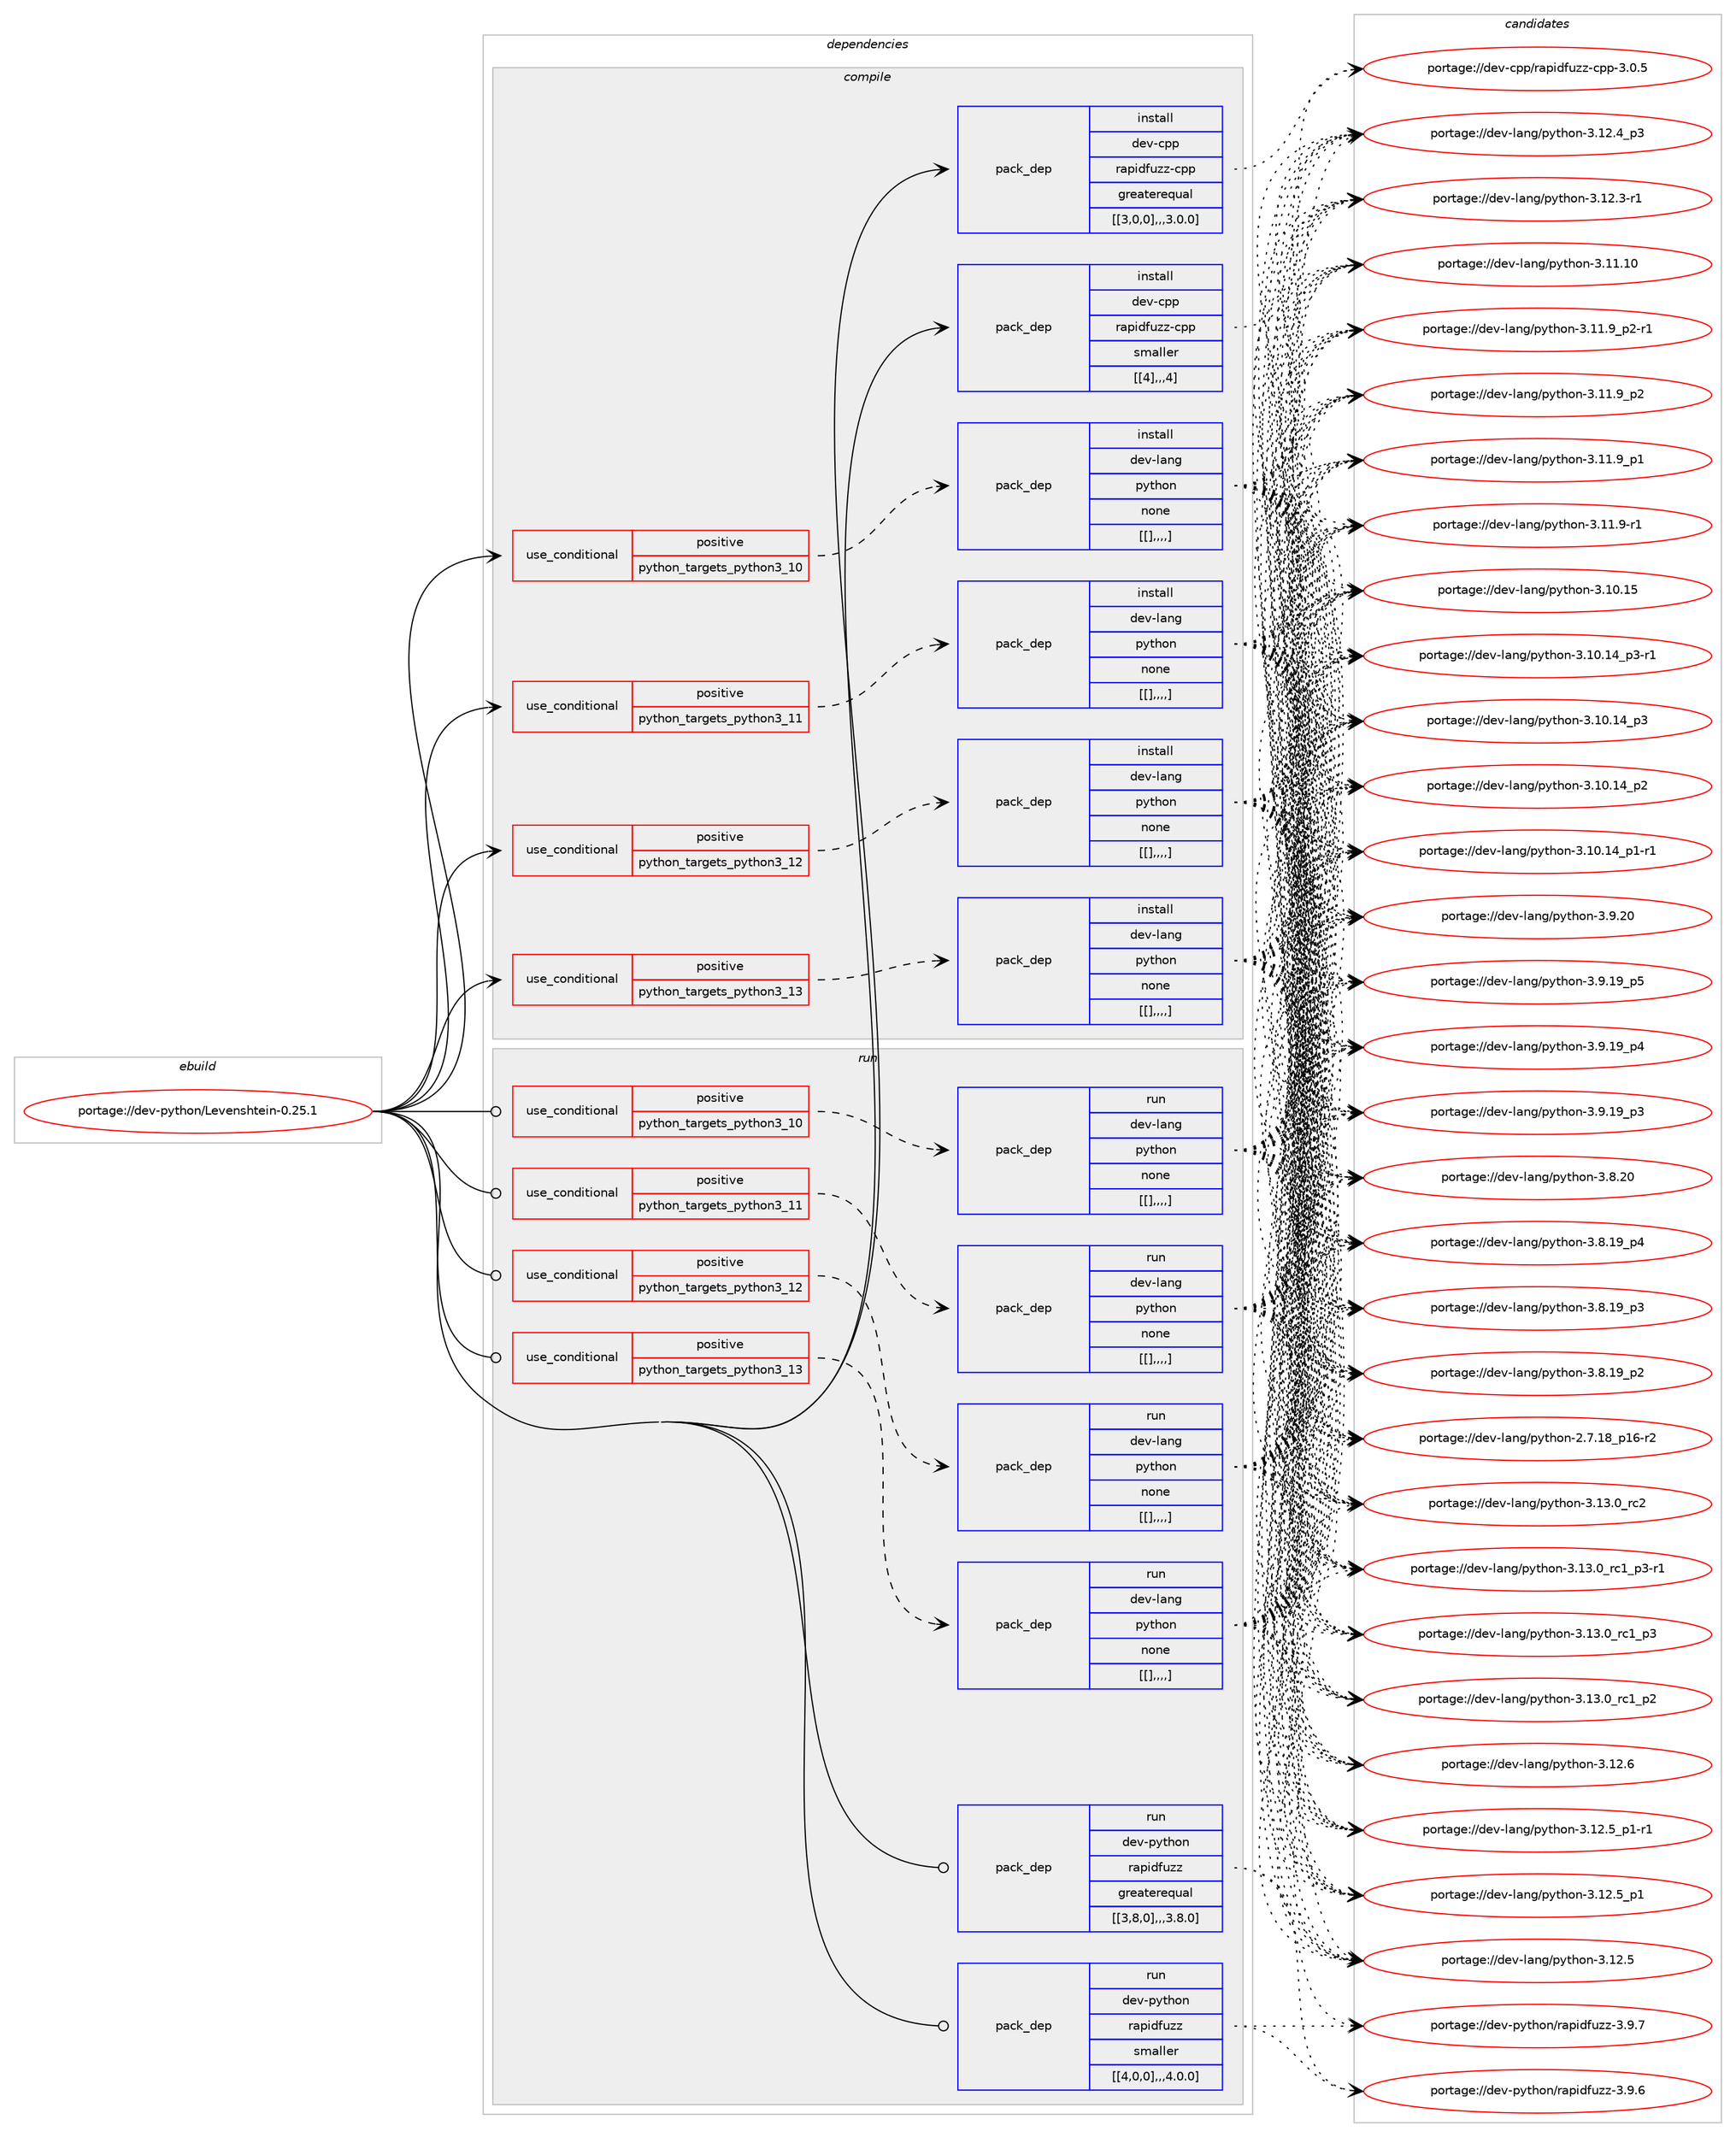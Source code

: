 digraph prolog {

# *************
# Graph options
# *************

newrank=true;
concentrate=true;
compound=true;
graph [rankdir=LR,fontname=Helvetica,fontsize=10,ranksep=1.5];#, ranksep=2.5, nodesep=0.2];
edge  [arrowhead=vee];
node  [fontname=Helvetica,fontsize=10];

# **********
# The ebuild
# **********

subgraph cluster_leftcol {
color=gray;
label=<<i>ebuild</i>>;
id [label="portage://dev-python/Levenshtein-0.25.1", color=red, width=4, href="../dev-python/Levenshtein-0.25.1.svg"];
}

# ****************
# The dependencies
# ****************

subgraph cluster_midcol {
color=gray;
label=<<i>dependencies</i>>;
subgraph cluster_compile {
fillcolor="#eeeeee";
style=filled;
label=<<i>compile</i>>;
subgraph cond30998 {
dependency141662 [label=<<TABLE BORDER="0" CELLBORDER="1" CELLSPACING="0" CELLPADDING="4"><TR><TD ROWSPAN="3" CELLPADDING="10">use_conditional</TD></TR><TR><TD>positive</TD></TR><TR><TD>python_targets_python3_10</TD></TR></TABLE>>, shape=none, color=red];
subgraph pack109452 {
dependency141663 [label=<<TABLE BORDER="0" CELLBORDER="1" CELLSPACING="0" CELLPADDING="4" WIDTH="220"><TR><TD ROWSPAN="6" CELLPADDING="30">pack_dep</TD></TR><TR><TD WIDTH="110">install</TD></TR><TR><TD>dev-lang</TD></TR><TR><TD>python</TD></TR><TR><TD>none</TD></TR><TR><TD>[[],,,,]</TD></TR></TABLE>>, shape=none, color=blue];
}
dependency141662:e -> dependency141663:w [weight=20,style="dashed",arrowhead="vee"];
}
id:e -> dependency141662:w [weight=20,style="solid",arrowhead="vee"];
subgraph cond30999 {
dependency141664 [label=<<TABLE BORDER="0" CELLBORDER="1" CELLSPACING="0" CELLPADDING="4"><TR><TD ROWSPAN="3" CELLPADDING="10">use_conditional</TD></TR><TR><TD>positive</TD></TR><TR><TD>python_targets_python3_11</TD></TR></TABLE>>, shape=none, color=red];
subgraph pack109453 {
dependency141665 [label=<<TABLE BORDER="0" CELLBORDER="1" CELLSPACING="0" CELLPADDING="4" WIDTH="220"><TR><TD ROWSPAN="6" CELLPADDING="30">pack_dep</TD></TR><TR><TD WIDTH="110">install</TD></TR><TR><TD>dev-lang</TD></TR><TR><TD>python</TD></TR><TR><TD>none</TD></TR><TR><TD>[[],,,,]</TD></TR></TABLE>>, shape=none, color=blue];
}
dependency141664:e -> dependency141665:w [weight=20,style="dashed",arrowhead="vee"];
}
id:e -> dependency141664:w [weight=20,style="solid",arrowhead="vee"];
subgraph cond31000 {
dependency141666 [label=<<TABLE BORDER="0" CELLBORDER="1" CELLSPACING="0" CELLPADDING="4"><TR><TD ROWSPAN="3" CELLPADDING="10">use_conditional</TD></TR><TR><TD>positive</TD></TR><TR><TD>python_targets_python3_12</TD></TR></TABLE>>, shape=none, color=red];
subgraph pack109454 {
dependency141667 [label=<<TABLE BORDER="0" CELLBORDER="1" CELLSPACING="0" CELLPADDING="4" WIDTH="220"><TR><TD ROWSPAN="6" CELLPADDING="30">pack_dep</TD></TR><TR><TD WIDTH="110">install</TD></TR><TR><TD>dev-lang</TD></TR><TR><TD>python</TD></TR><TR><TD>none</TD></TR><TR><TD>[[],,,,]</TD></TR></TABLE>>, shape=none, color=blue];
}
dependency141666:e -> dependency141667:w [weight=20,style="dashed",arrowhead="vee"];
}
id:e -> dependency141666:w [weight=20,style="solid",arrowhead="vee"];
subgraph cond31001 {
dependency141668 [label=<<TABLE BORDER="0" CELLBORDER="1" CELLSPACING="0" CELLPADDING="4"><TR><TD ROWSPAN="3" CELLPADDING="10">use_conditional</TD></TR><TR><TD>positive</TD></TR><TR><TD>python_targets_python3_13</TD></TR></TABLE>>, shape=none, color=red];
subgraph pack109455 {
dependency141669 [label=<<TABLE BORDER="0" CELLBORDER="1" CELLSPACING="0" CELLPADDING="4" WIDTH="220"><TR><TD ROWSPAN="6" CELLPADDING="30">pack_dep</TD></TR><TR><TD WIDTH="110">install</TD></TR><TR><TD>dev-lang</TD></TR><TR><TD>python</TD></TR><TR><TD>none</TD></TR><TR><TD>[[],,,,]</TD></TR></TABLE>>, shape=none, color=blue];
}
dependency141668:e -> dependency141669:w [weight=20,style="dashed",arrowhead="vee"];
}
id:e -> dependency141668:w [weight=20,style="solid",arrowhead="vee"];
subgraph pack109456 {
dependency141670 [label=<<TABLE BORDER="0" CELLBORDER="1" CELLSPACING="0" CELLPADDING="4" WIDTH="220"><TR><TD ROWSPAN="6" CELLPADDING="30">pack_dep</TD></TR><TR><TD WIDTH="110">install</TD></TR><TR><TD>dev-cpp</TD></TR><TR><TD>rapidfuzz-cpp</TD></TR><TR><TD>greaterequal</TD></TR><TR><TD>[[3,0,0],,,3.0.0]</TD></TR></TABLE>>, shape=none, color=blue];
}
id:e -> dependency141670:w [weight=20,style="solid",arrowhead="vee"];
subgraph pack109457 {
dependency141671 [label=<<TABLE BORDER="0" CELLBORDER="1" CELLSPACING="0" CELLPADDING="4" WIDTH="220"><TR><TD ROWSPAN="6" CELLPADDING="30">pack_dep</TD></TR><TR><TD WIDTH="110">install</TD></TR><TR><TD>dev-cpp</TD></TR><TR><TD>rapidfuzz-cpp</TD></TR><TR><TD>smaller</TD></TR><TR><TD>[[4],,,4]</TD></TR></TABLE>>, shape=none, color=blue];
}
id:e -> dependency141671:w [weight=20,style="solid",arrowhead="vee"];
}
subgraph cluster_compileandrun {
fillcolor="#eeeeee";
style=filled;
label=<<i>compile and run</i>>;
}
subgraph cluster_run {
fillcolor="#eeeeee";
style=filled;
label=<<i>run</i>>;
subgraph cond31002 {
dependency141672 [label=<<TABLE BORDER="0" CELLBORDER="1" CELLSPACING="0" CELLPADDING="4"><TR><TD ROWSPAN="3" CELLPADDING="10">use_conditional</TD></TR><TR><TD>positive</TD></TR><TR><TD>python_targets_python3_10</TD></TR></TABLE>>, shape=none, color=red];
subgraph pack109458 {
dependency141673 [label=<<TABLE BORDER="0" CELLBORDER="1" CELLSPACING="0" CELLPADDING="4" WIDTH="220"><TR><TD ROWSPAN="6" CELLPADDING="30">pack_dep</TD></TR><TR><TD WIDTH="110">run</TD></TR><TR><TD>dev-lang</TD></TR><TR><TD>python</TD></TR><TR><TD>none</TD></TR><TR><TD>[[],,,,]</TD></TR></TABLE>>, shape=none, color=blue];
}
dependency141672:e -> dependency141673:w [weight=20,style="dashed",arrowhead="vee"];
}
id:e -> dependency141672:w [weight=20,style="solid",arrowhead="odot"];
subgraph cond31003 {
dependency141674 [label=<<TABLE BORDER="0" CELLBORDER="1" CELLSPACING="0" CELLPADDING="4"><TR><TD ROWSPAN="3" CELLPADDING="10">use_conditional</TD></TR><TR><TD>positive</TD></TR><TR><TD>python_targets_python3_11</TD></TR></TABLE>>, shape=none, color=red];
subgraph pack109459 {
dependency141675 [label=<<TABLE BORDER="0" CELLBORDER="1" CELLSPACING="0" CELLPADDING="4" WIDTH="220"><TR><TD ROWSPAN="6" CELLPADDING="30">pack_dep</TD></TR><TR><TD WIDTH="110">run</TD></TR><TR><TD>dev-lang</TD></TR><TR><TD>python</TD></TR><TR><TD>none</TD></TR><TR><TD>[[],,,,]</TD></TR></TABLE>>, shape=none, color=blue];
}
dependency141674:e -> dependency141675:w [weight=20,style="dashed",arrowhead="vee"];
}
id:e -> dependency141674:w [weight=20,style="solid",arrowhead="odot"];
subgraph cond31004 {
dependency141676 [label=<<TABLE BORDER="0" CELLBORDER="1" CELLSPACING="0" CELLPADDING="4"><TR><TD ROWSPAN="3" CELLPADDING="10">use_conditional</TD></TR><TR><TD>positive</TD></TR><TR><TD>python_targets_python3_12</TD></TR></TABLE>>, shape=none, color=red];
subgraph pack109460 {
dependency141677 [label=<<TABLE BORDER="0" CELLBORDER="1" CELLSPACING="0" CELLPADDING="4" WIDTH="220"><TR><TD ROWSPAN="6" CELLPADDING="30">pack_dep</TD></TR><TR><TD WIDTH="110">run</TD></TR><TR><TD>dev-lang</TD></TR><TR><TD>python</TD></TR><TR><TD>none</TD></TR><TR><TD>[[],,,,]</TD></TR></TABLE>>, shape=none, color=blue];
}
dependency141676:e -> dependency141677:w [weight=20,style="dashed",arrowhead="vee"];
}
id:e -> dependency141676:w [weight=20,style="solid",arrowhead="odot"];
subgraph cond31005 {
dependency141678 [label=<<TABLE BORDER="0" CELLBORDER="1" CELLSPACING="0" CELLPADDING="4"><TR><TD ROWSPAN="3" CELLPADDING="10">use_conditional</TD></TR><TR><TD>positive</TD></TR><TR><TD>python_targets_python3_13</TD></TR></TABLE>>, shape=none, color=red];
subgraph pack109461 {
dependency141679 [label=<<TABLE BORDER="0" CELLBORDER="1" CELLSPACING="0" CELLPADDING="4" WIDTH="220"><TR><TD ROWSPAN="6" CELLPADDING="30">pack_dep</TD></TR><TR><TD WIDTH="110">run</TD></TR><TR><TD>dev-lang</TD></TR><TR><TD>python</TD></TR><TR><TD>none</TD></TR><TR><TD>[[],,,,]</TD></TR></TABLE>>, shape=none, color=blue];
}
dependency141678:e -> dependency141679:w [weight=20,style="dashed",arrowhead="vee"];
}
id:e -> dependency141678:w [weight=20,style="solid",arrowhead="odot"];
subgraph pack109462 {
dependency141680 [label=<<TABLE BORDER="0" CELLBORDER="1" CELLSPACING="0" CELLPADDING="4" WIDTH="220"><TR><TD ROWSPAN="6" CELLPADDING="30">pack_dep</TD></TR><TR><TD WIDTH="110">run</TD></TR><TR><TD>dev-python</TD></TR><TR><TD>rapidfuzz</TD></TR><TR><TD>greaterequal</TD></TR><TR><TD>[[3,8,0],,,3.8.0]</TD></TR></TABLE>>, shape=none, color=blue];
}
id:e -> dependency141680:w [weight=20,style="solid",arrowhead="odot"];
subgraph pack109463 {
dependency141681 [label=<<TABLE BORDER="0" CELLBORDER="1" CELLSPACING="0" CELLPADDING="4" WIDTH="220"><TR><TD ROWSPAN="6" CELLPADDING="30">pack_dep</TD></TR><TR><TD WIDTH="110">run</TD></TR><TR><TD>dev-python</TD></TR><TR><TD>rapidfuzz</TD></TR><TR><TD>smaller</TD></TR><TR><TD>[[4,0,0],,,4.0.0]</TD></TR></TABLE>>, shape=none, color=blue];
}
id:e -> dependency141681:w [weight=20,style="solid",arrowhead="odot"];
}
}

# **************
# The candidates
# **************

subgraph cluster_choices {
rank=same;
color=gray;
label=<<i>candidates</i>>;

subgraph choice109452 {
color=black;
nodesep=1;
choice10010111845108971101034711212111610411111045514649514648951149950 [label="portage://dev-lang/python-3.13.0_rc2", color=red, width=4,href="../dev-lang/python-3.13.0_rc2.svg"];
choice1001011184510897110103471121211161041111104551464951464895114994995112514511449 [label="portage://dev-lang/python-3.13.0_rc1_p3-r1", color=red, width=4,href="../dev-lang/python-3.13.0_rc1_p3-r1.svg"];
choice100101118451089711010347112121116104111110455146495146489511499499511251 [label="portage://dev-lang/python-3.13.0_rc1_p3", color=red, width=4,href="../dev-lang/python-3.13.0_rc1_p3.svg"];
choice100101118451089711010347112121116104111110455146495146489511499499511250 [label="portage://dev-lang/python-3.13.0_rc1_p2", color=red, width=4,href="../dev-lang/python-3.13.0_rc1_p2.svg"];
choice10010111845108971101034711212111610411111045514649504654 [label="portage://dev-lang/python-3.12.6", color=red, width=4,href="../dev-lang/python-3.12.6.svg"];
choice1001011184510897110103471121211161041111104551464950465395112494511449 [label="portage://dev-lang/python-3.12.5_p1-r1", color=red, width=4,href="../dev-lang/python-3.12.5_p1-r1.svg"];
choice100101118451089711010347112121116104111110455146495046539511249 [label="portage://dev-lang/python-3.12.5_p1", color=red, width=4,href="../dev-lang/python-3.12.5_p1.svg"];
choice10010111845108971101034711212111610411111045514649504653 [label="portage://dev-lang/python-3.12.5", color=red, width=4,href="../dev-lang/python-3.12.5.svg"];
choice100101118451089711010347112121116104111110455146495046529511251 [label="portage://dev-lang/python-3.12.4_p3", color=red, width=4,href="../dev-lang/python-3.12.4_p3.svg"];
choice100101118451089711010347112121116104111110455146495046514511449 [label="portage://dev-lang/python-3.12.3-r1", color=red, width=4,href="../dev-lang/python-3.12.3-r1.svg"];
choice1001011184510897110103471121211161041111104551464949464948 [label="portage://dev-lang/python-3.11.10", color=red, width=4,href="../dev-lang/python-3.11.10.svg"];
choice1001011184510897110103471121211161041111104551464949465795112504511449 [label="portage://dev-lang/python-3.11.9_p2-r1", color=red, width=4,href="../dev-lang/python-3.11.9_p2-r1.svg"];
choice100101118451089711010347112121116104111110455146494946579511250 [label="portage://dev-lang/python-3.11.9_p2", color=red, width=4,href="../dev-lang/python-3.11.9_p2.svg"];
choice100101118451089711010347112121116104111110455146494946579511249 [label="portage://dev-lang/python-3.11.9_p1", color=red, width=4,href="../dev-lang/python-3.11.9_p1.svg"];
choice100101118451089711010347112121116104111110455146494946574511449 [label="portage://dev-lang/python-3.11.9-r1", color=red, width=4,href="../dev-lang/python-3.11.9-r1.svg"];
choice1001011184510897110103471121211161041111104551464948464953 [label="portage://dev-lang/python-3.10.15", color=red, width=4,href="../dev-lang/python-3.10.15.svg"];
choice100101118451089711010347112121116104111110455146494846495295112514511449 [label="portage://dev-lang/python-3.10.14_p3-r1", color=red, width=4,href="../dev-lang/python-3.10.14_p3-r1.svg"];
choice10010111845108971101034711212111610411111045514649484649529511251 [label="portage://dev-lang/python-3.10.14_p3", color=red, width=4,href="../dev-lang/python-3.10.14_p3.svg"];
choice10010111845108971101034711212111610411111045514649484649529511250 [label="portage://dev-lang/python-3.10.14_p2", color=red, width=4,href="../dev-lang/python-3.10.14_p2.svg"];
choice100101118451089711010347112121116104111110455146494846495295112494511449 [label="portage://dev-lang/python-3.10.14_p1-r1", color=red, width=4,href="../dev-lang/python-3.10.14_p1-r1.svg"];
choice10010111845108971101034711212111610411111045514657465048 [label="portage://dev-lang/python-3.9.20", color=red, width=4,href="../dev-lang/python-3.9.20.svg"];
choice100101118451089711010347112121116104111110455146574649579511253 [label="portage://dev-lang/python-3.9.19_p5", color=red, width=4,href="../dev-lang/python-3.9.19_p5.svg"];
choice100101118451089711010347112121116104111110455146574649579511252 [label="portage://dev-lang/python-3.9.19_p4", color=red, width=4,href="../dev-lang/python-3.9.19_p4.svg"];
choice100101118451089711010347112121116104111110455146574649579511251 [label="portage://dev-lang/python-3.9.19_p3", color=red, width=4,href="../dev-lang/python-3.9.19_p3.svg"];
choice10010111845108971101034711212111610411111045514656465048 [label="portage://dev-lang/python-3.8.20", color=red, width=4,href="../dev-lang/python-3.8.20.svg"];
choice100101118451089711010347112121116104111110455146564649579511252 [label="portage://dev-lang/python-3.8.19_p4", color=red, width=4,href="../dev-lang/python-3.8.19_p4.svg"];
choice100101118451089711010347112121116104111110455146564649579511251 [label="portage://dev-lang/python-3.8.19_p3", color=red, width=4,href="../dev-lang/python-3.8.19_p3.svg"];
choice100101118451089711010347112121116104111110455146564649579511250 [label="portage://dev-lang/python-3.8.19_p2", color=red, width=4,href="../dev-lang/python-3.8.19_p2.svg"];
choice100101118451089711010347112121116104111110455046554649569511249544511450 [label="portage://dev-lang/python-2.7.18_p16-r2", color=red, width=4,href="../dev-lang/python-2.7.18_p16-r2.svg"];
dependency141663:e -> choice10010111845108971101034711212111610411111045514649514648951149950:w [style=dotted,weight="100"];
dependency141663:e -> choice1001011184510897110103471121211161041111104551464951464895114994995112514511449:w [style=dotted,weight="100"];
dependency141663:e -> choice100101118451089711010347112121116104111110455146495146489511499499511251:w [style=dotted,weight="100"];
dependency141663:e -> choice100101118451089711010347112121116104111110455146495146489511499499511250:w [style=dotted,weight="100"];
dependency141663:e -> choice10010111845108971101034711212111610411111045514649504654:w [style=dotted,weight="100"];
dependency141663:e -> choice1001011184510897110103471121211161041111104551464950465395112494511449:w [style=dotted,weight="100"];
dependency141663:e -> choice100101118451089711010347112121116104111110455146495046539511249:w [style=dotted,weight="100"];
dependency141663:e -> choice10010111845108971101034711212111610411111045514649504653:w [style=dotted,weight="100"];
dependency141663:e -> choice100101118451089711010347112121116104111110455146495046529511251:w [style=dotted,weight="100"];
dependency141663:e -> choice100101118451089711010347112121116104111110455146495046514511449:w [style=dotted,weight="100"];
dependency141663:e -> choice1001011184510897110103471121211161041111104551464949464948:w [style=dotted,weight="100"];
dependency141663:e -> choice1001011184510897110103471121211161041111104551464949465795112504511449:w [style=dotted,weight="100"];
dependency141663:e -> choice100101118451089711010347112121116104111110455146494946579511250:w [style=dotted,weight="100"];
dependency141663:e -> choice100101118451089711010347112121116104111110455146494946579511249:w [style=dotted,weight="100"];
dependency141663:e -> choice100101118451089711010347112121116104111110455146494946574511449:w [style=dotted,weight="100"];
dependency141663:e -> choice1001011184510897110103471121211161041111104551464948464953:w [style=dotted,weight="100"];
dependency141663:e -> choice100101118451089711010347112121116104111110455146494846495295112514511449:w [style=dotted,weight="100"];
dependency141663:e -> choice10010111845108971101034711212111610411111045514649484649529511251:w [style=dotted,weight="100"];
dependency141663:e -> choice10010111845108971101034711212111610411111045514649484649529511250:w [style=dotted,weight="100"];
dependency141663:e -> choice100101118451089711010347112121116104111110455146494846495295112494511449:w [style=dotted,weight="100"];
dependency141663:e -> choice10010111845108971101034711212111610411111045514657465048:w [style=dotted,weight="100"];
dependency141663:e -> choice100101118451089711010347112121116104111110455146574649579511253:w [style=dotted,weight="100"];
dependency141663:e -> choice100101118451089711010347112121116104111110455146574649579511252:w [style=dotted,weight="100"];
dependency141663:e -> choice100101118451089711010347112121116104111110455146574649579511251:w [style=dotted,weight="100"];
dependency141663:e -> choice10010111845108971101034711212111610411111045514656465048:w [style=dotted,weight="100"];
dependency141663:e -> choice100101118451089711010347112121116104111110455146564649579511252:w [style=dotted,weight="100"];
dependency141663:e -> choice100101118451089711010347112121116104111110455146564649579511251:w [style=dotted,weight="100"];
dependency141663:e -> choice100101118451089711010347112121116104111110455146564649579511250:w [style=dotted,weight="100"];
dependency141663:e -> choice100101118451089711010347112121116104111110455046554649569511249544511450:w [style=dotted,weight="100"];
}
subgraph choice109453 {
color=black;
nodesep=1;
choice10010111845108971101034711212111610411111045514649514648951149950 [label="portage://dev-lang/python-3.13.0_rc2", color=red, width=4,href="../dev-lang/python-3.13.0_rc2.svg"];
choice1001011184510897110103471121211161041111104551464951464895114994995112514511449 [label="portage://dev-lang/python-3.13.0_rc1_p3-r1", color=red, width=4,href="../dev-lang/python-3.13.0_rc1_p3-r1.svg"];
choice100101118451089711010347112121116104111110455146495146489511499499511251 [label="portage://dev-lang/python-3.13.0_rc1_p3", color=red, width=4,href="../dev-lang/python-3.13.0_rc1_p3.svg"];
choice100101118451089711010347112121116104111110455146495146489511499499511250 [label="portage://dev-lang/python-3.13.0_rc1_p2", color=red, width=4,href="../dev-lang/python-3.13.0_rc1_p2.svg"];
choice10010111845108971101034711212111610411111045514649504654 [label="portage://dev-lang/python-3.12.6", color=red, width=4,href="../dev-lang/python-3.12.6.svg"];
choice1001011184510897110103471121211161041111104551464950465395112494511449 [label="portage://dev-lang/python-3.12.5_p1-r1", color=red, width=4,href="../dev-lang/python-3.12.5_p1-r1.svg"];
choice100101118451089711010347112121116104111110455146495046539511249 [label="portage://dev-lang/python-3.12.5_p1", color=red, width=4,href="../dev-lang/python-3.12.5_p1.svg"];
choice10010111845108971101034711212111610411111045514649504653 [label="portage://dev-lang/python-3.12.5", color=red, width=4,href="../dev-lang/python-3.12.5.svg"];
choice100101118451089711010347112121116104111110455146495046529511251 [label="portage://dev-lang/python-3.12.4_p3", color=red, width=4,href="../dev-lang/python-3.12.4_p3.svg"];
choice100101118451089711010347112121116104111110455146495046514511449 [label="portage://dev-lang/python-3.12.3-r1", color=red, width=4,href="../dev-lang/python-3.12.3-r1.svg"];
choice1001011184510897110103471121211161041111104551464949464948 [label="portage://dev-lang/python-3.11.10", color=red, width=4,href="../dev-lang/python-3.11.10.svg"];
choice1001011184510897110103471121211161041111104551464949465795112504511449 [label="portage://dev-lang/python-3.11.9_p2-r1", color=red, width=4,href="../dev-lang/python-3.11.9_p2-r1.svg"];
choice100101118451089711010347112121116104111110455146494946579511250 [label="portage://dev-lang/python-3.11.9_p2", color=red, width=4,href="../dev-lang/python-3.11.9_p2.svg"];
choice100101118451089711010347112121116104111110455146494946579511249 [label="portage://dev-lang/python-3.11.9_p1", color=red, width=4,href="../dev-lang/python-3.11.9_p1.svg"];
choice100101118451089711010347112121116104111110455146494946574511449 [label="portage://dev-lang/python-3.11.9-r1", color=red, width=4,href="../dev-lang/python-3.11.9-r1.svg"];
choice1001011184510897110103471121211161041111104551464948464953 [label="portage://dev-lang/python-3.10.15", color=red, width=4,href="../dev-lang/python-3.10.15.svg"];
choice100101118451089711010347112121116104111110455146494846495295112514511449 [label="portage://dev-lang/python-3.10.14_p3-r1", color=red, width=4,href="../dev-lang/python-3.10.14_p3-r1.svg"];
choice10010111845108971101034711212111610411111045514649484649529511251 [label="portage://dev-lang/python-3.10.14_p3", color=red, width=4,href="../dev-lang/python-3.10.14_p3.svg"];
choice10010111845108971101034711212111610411111045514649484649529511250 [label="portage://dev-lang/python-3.10.14_p2", color=red, width=4,href="../dev-lang/python-3.10.14_p2.svg"];
choice100101118451089711010347112121116104111110455146494846495295112494511449 [label="portage://dev-lang/python-3.10.14_p1-r1", color=red, width=4,href="../dev-lang/python-3.10.14_p1-r1.svg"];
choice10010111845108971101034711212111610411111045514657465048 [label="portage://dev-lang/python-3.9.20", color=red, width=4,href="../dev-lang/python-3.9.20.svg"];
choice100101118451089711010347112121116104111110455146574649579511253 [label="portage://dev-lang/python-3.9.19_p5", color=red, width=4,href="../dev-lang/python-3.9.19_p5.svg"];
choice100101118451089711010347112121116104111110455146574649579511252 [label="portage://dev-lang/python-3.9.19_p4", color=red, width=4,href="../dev-lang/python-3.9.19_p4.svg"];
choice100101118451089711010347112121116104111110455146574649579511251 [label="portage://dev-lang/python-3.9.19_p3", color=red, width=4,href="../dev-lang/python-3.9.19_p3.svg"];
choice10010111845108971101034711212111610411111045514656465048 [label="portage://dev-lang/python-3.8.20", color=red, width=4,href="../dev-lang/python-3.8.20.svg"];
choice100101118451089711010347112121116104111110455146564649579511252 [label="portage://dev-lang/python-3.8.19_p4", color=red, width=4,href="../dev-lang/python-3.8.19_p4.svg"];
choice100101118451089711010347112121116104111110455146564649579511251 [label="portage://dev-lang/python-3.8.19_p3", color=red, width=4,href="../dev-lang/python-3.8.19_p3.svg"];
choice100101118451089711010347112121116104111110455146564649579511250 [label="portage://dev-lang/python-3.8.19_p2", color=red, width=4,href="../dev-lang/python-3.8.19_p2.svg"];
choice100101118451089711010347112121116104111110455046554649569511249544511450 [label="portage://dev-lang/python-2.7.18_p16-r2", color=red, width=4,href="../dev-lang/python-2.7.18_p16-r2.svg"];
dependency141665:e -> choice10010111845108971101034711212111610411111045514649514648951149950:w [style=dotted,weight="100"];
dependency141665:e -> choice1001011184510897110103471121211161041111104551464951464895114994995112514511449:w [style=dotted,weight="100"];
dependency141665:e -> choice100101118451089711010347112121116104111110455146495146489511499499511251:w [style=dotted,weight="100"];
dependency141665:e -> choice100101118451089711010347112121116104111110455146495146489511499499511250:w [style=dotted,weight="100"];
dependency141665:e -> choice10010111845108971101034711212111610411111045514649504654:w [style=dotted,weight="100"];
dependency141665:e -> choice1001011184510897110103471121211161041111104551464950465395112494511449:w [style=dotted,weight="100"];
dependency141665:e -> choice100101118451089711010347112121116104111110455146495046539511249:w [style=dotted,weight="100"];
dependency141665:e -> choice10010111845108971101034711212111610411111045514649504653:w [style=dotted,weight="100"];
dependency141665:e -> choice100101118451089711010347112121116104111110455146495046529511251:w [style=dotted,weight="100"];
dependency141665:e -> choice100101118451089711010347112121116104111110455146495046514511449:w [style=dotted,weight="100"];
dependency141665:e -> choice1001011184510897110103471121211161041111104551464949464948:w [style=dotted,weight="100"];
dependency141665:e -> choice1001011184510897110103471121211161041111104551464949465795112504511449:w [style=dotted,weight="100"];
dependency141665:e -> choice100101118451089711010347112121116104111110455146494946579511250:w [style=dotted,weight="100"];
dependency141665:e -> choice100101118451089711010347112121116104111110455146494946579511249:w [style=dotted,weight="100"];
dependency141665:e -> choice100101118451089711010347112121116104111110455146494946574511449:w [style=dotted,weight="100"];
dependency141665:e -> choice1001011184510897110103471121211161041111104551464948464953:w [style=dotted,weight="100"];
dependency141665:e -> choice100101118451089711010347112121116104111110455146494846495295112514511449:w [style=dotted,weight="100"];
dependency141665:e -> choice10010111845108971101034711212111610411111045514649484649529511251:w [style=dotted,weight="100"];
dependency141665:e -> choice10010111845108971101034711212111610411111045514649484649529511250:w [style=dotted,weight="100"];
dependency141665:e -> choice100101118451089711010347112121116104111110455146494846495295112494511449:w [style=dotted,weight="100"];
dependency141665:e -> choice10010111845108971101034711212111610411111045514657465048:w [style=dotted,weight="100"];
dependency141665:e -> choice100101118451089711010347112121116104111110455146574649579511253:w [style=dotted,weight="100"];
dependency141665:e -> choice100101118451089711010347112121116104111110455146574649579511252:w [style=dotted,weight="100"];
dependency141665:e -> choice100101118451089711010347112121116104111110455146574649579511251:w [style=dotted,weight="100"];
dependency141665:e -> choice10010111845108971101034711212111610411111045514656465048:w [style=dotted,weight="100"];
dependency141665:e -> choice100101118451089711010347112121116104111110455146564649579511252:w [style=dotted,weight="100"];
dependency141665:e -> choice100101118451089711010347112121116104111110455146564649579511251:w [style=dotted,weight="100"];
dependency141665:e -> choice100101118451089711010347112121116104111110455146564649579511250:w [style=dotted,weight="100"];
dependency141665:e -> choice100101118451089711010347112121116104111110455046554649569511249544511450:w [style=dotted,weight="100"];
}
subgraph choice109454 {
color=black;
nodesep=1;
choice10010111845108971101034711212111610411111045514649514648951149950 [label="portage://dev-lang/python-3.13.0_rc2", color=red, width=4,href="../dev-lang/python-3.13.0_rc2.svg"];
choice1001011184510897110103471121211161041111104551464951464895114994995112514511449 [label="portage://dev-lang/python-3.13.0_rc1_p3-r1", color=red, width=4,href="../dev-lang/python-3.13.0_rc1_p3-r1.svg"];
choice100101118451089711010347112121116104111110455146495146489511499499511251 [label="portage://dev-lang/python-3.13.0_rc1_p3", color=red, width=4,href="../dev-lang/python-3.13.0_rc1_p3.svg"];
choice100101118451089711010347112121116104111110455146495146489511499499511250 [label="portage://dev-lang/python-3.13.0_rc1_p2", color=red, width=4,href="../dev-lang/python-3.13.0_rc1_p2.svg"];
choice10010111845108971101034711212111610411111045514649504654 [label="portage://dev-lang/python-3.12.6", color=red, width=4,href="../dev-lang/python-3.12.6.svg"];
choice1001011184510897110103471121211161041111104551464950465395112494511449 [label="portage://dev-lang/python-3.12.5_p1-r1", color=red, width=4,href="../dev-lang/python-3.12.5_p1-r1.svg"];
choice100101118451089711010347112121116104111110455146495046539511249 [label="portage://dev-lang/python-3.12.5_p1", color=red, width=4,href="../dev-lang/python-3.12.5_p1.svg"];
choice10010111845108971101034711212111610411111045514649504653 [label="portage://dev-lang/python-3.12.5", color=red, width=4,href="../dev-lang/python-3.12.5.svg"];
choice100101118451089711010347112121116104111110455146495046529511251 [label="portage://dev-lang/python-3.12.4_p3", color=red, width=4,href="../dev-lang/python-3.12.4_p3.svg"];
choice100101118451089711010347112121116104111110455146495046514511449 [label="portage://dev-lang/python-3.12.3-r1", color=red, width=4,href="../dev-lang/python-3.12.3-r1.svg"];
choice1001011184510897110103471121211161041111104551464949464948 [label="portage://dev-lang/python-3.11.10", color=red, width=4,href="../dev-lang/python-3.11.10.svg"];
choice1001011184510897110103471121211161041111104551464949465795112504511449 [label="portage://dev-lang/python-3.11.9_p2-r1", color=red, width=4,href="../dev-lang/python-3.11.9_p2-r1.svg"];
choice100101118451089711010347112121116104111110455146494946579511250 [label="portage://dev-lang/python-3.11.9_p2", color=red, width=4,href="../dev-lang/python-3.11.9_p2.svg"];
choice100101118451089711010347112121116104111110455146494946579511249 [label="portage://dev-lang/python-3.11.9_p1", color=red, width=4,href="../dev-lang/python-3.11.9_p1.svg"];
choice100101118451089711010347112121116104111110455146494946574511449 [label="portage://dev-lang/python-3.11.9-r1", color=red, width=4,href="../dev-lang/python-3.11.9-r1.svg"];
choice1001011184510897110103471121211161041111104551464948464953 [label="portage://dev-lang/python-3.10.15", color=red, width=4,href="../dev-lang/python-3.10.15.svg"];
choice100101118451089711010347112121116104111110455146494846495295112514511449 [label="portage://dev-lang/python-3.10.14_p3-r1", color=red, width=4,href="../dev-lang/python-3.10.14_p3-r1.svg"];
choice10010111845108971101034711212111610411111045514649484649529511251 [label="portage://dev-lang/python-3.10.14_p3", color=red, width=4,href="../dev-lang/python-3.10.14_p3.svg"];
choice10010111845108971101034711212111610411111045514649484649529511250 [label="portage://dev-lang/python-3.10.14_p2", color=red, width=4,href="../dev-lang/python-3.10.14_p2.svg"];
choice100101118451089711010347112121116104111110455146494846495295112494511449 [label="portage://dev-lang/python-3.10.14_p1-r1", color=red, width=4,href="../dev-lang/python-3.10.14_p1-r1.svg"];
choice10010111845108971101034711212111610411111045514657465048 [label="portage://dev-lang/python-3.9.20", color=red, width=4,href="../dev-lang/python-3.9.20.svg"];
choice100101118451089711010347112121116104111110455146574649579511253 [label="portage://dev-lang/python-3.9.19_p5", color=red, width=4,href="../dev-lang/python-3.9.19_p5.svg"];
choice100101118451089711010347112121116104111110455146574649579511252 [label="portage://dev-lang/python-3.9.19_p4", color=red, width=4,href="../dev-lang/python-3.9.19_p4.svg"];
choice100101118451089711010347112121116104111110455146574649579511251 [label="portage://dev-lang/python-3.9.19_p3", color=red, width=4,href="../dev-lang/python-3.9.19_p3.svg"];
choice10010111845108971101034711212111610411111045514656465048 [label="portage://dev-lang/python-3.8.20", color=red, width=4,href="../dev-lang/python-3.8.20.svg"];
choice100101118451089711010347112121116104111110455146564649579511252 [label="portage://dev-lang/python-3.8.19_p4", color=red, width=4,href="../dev-lang/python-3.8.19_p4.svg"];
choice100101118451089711010347112121116104111110455146564649579511251 [label="portage://dev-lang/python-3.8.19_p3", color=red, width=4,href="../dev-lang/python-3.8.19_p3.svg"];
choice100101118451089711010347112121116104111110455146564649579511250 [label="portage://dev-lang/python-3.8.19_p2", color=red, width=4,href="../dev-lang/python-3.8.19_p2.svg"];
choice100101118451089711010347112121116104111110455046554649569511249544511450 [label="portage://dev-lang/python-2.7.18_p16-r2", color=red, width=4,href="../dev-lang/python-2.7.18_p16-r2.svg"];
dependency141667:e -> choice10010111845108971101034711212111610411111045514649514648951149950:w [style=dotted,weight="100"];
dependency141667:e -> choice1001011184510897110103471121211161041111104551464951464895114994995112514511449:w [style=dotted,weight="100"];
dependency141667:e -> choice100101118451089711010347112121116104111110455146495146489511499499511251:w [style=dotted,weight="100"];
dependency141667:e -> choice100101118451089711010347112121116104111110455146495146489511499499511250:w [style=dotted,weight="100"];
dependency141667:e -> choice10010111845108971101034711212111610411111045514649504654:w [style=dotted,weight="100"];
dependency141667:e -> choice1001011184510897110103471121211161041111104551464950465395112494511449:w [style=dotted,weight="100"];
dependency141667:e -> choice100101118451089711010347112121116104111110455146495046539511249:w [style=dotted,weight="100"];
dependency141667:e -> choice10010111845108971101034711212111610411111045514649504653:w [style=dotted,weight="100"];
dependency141667:e -> choice100101118451089711010347112121116104111110455146495046529511251:w [style=dotted,weight="100"];
dependency141667:e -> choice100101118451089711010347112121116104111110455146495046514511449:w [style=dotted,weight="100"];
dependency141667:e -> choice1001011184510897110103471121211161041111104551464949464948:w [style=dotted,weight="100"];
dependency141667:e -> choice1001011184510897110103471121211161041111104551464949465795112504511449:w [style=dotted,weight="100"];
dependency141667:e -> choice100101118451089711010347112121116104111110455146494946579511250:w [style=dotted,weight="100"];
dependency141667:e -> choice100101118451089711010347112121116104111110455146494946579511249:w [style=dotted,weight="100"];
dependency141667:e -> choice100101118451089711010347112121116104111110455146494946574511449:w [style=dotted,weight="100"];
dependency141667:e -> choice1001011184510897110103471121211161041111104551464948464953:w [style=dotted,weight="100"];
dependency141667:e -> choice100101118451089711010347112121116104111110455146494846495295112514511449:w [style=dotted,weight="100"];
dependency141667:e -> choice10010111845108971101034711212111610411111045514649484649529511251:w [style=dotted,weight="100"];
dependency141667:e -> choice10010111845108971101034711212111610411111045514649484649529511250:w [style=dotted,weight="100"];
dependency141667:e -> choice100101118451089711010347112121116104111110455146494846495295112494511449:w [style=dotted,weight="100"];
dependency141667:e -> choice10010111845108971101034711212111610411111045514657465048:w [style=dotted,weight="100"];
dependency141667:e -> choice100101118451089711010347112121116104111110455146574649579511253:w [style=dotted,weight="100"];
dependency141667:e -> choice100101118451089711010347112121116104111110455146574649579511252:w [style=dotted,weight="100"];
dependency141667:e -> choice100101118451089711010347112121116104111110455146574649579511251:w [style=dotted,weight="100"];
dependency141667:e -> choice10010111845108971101034711212111610411111045514656465048:w [style=dotted,weight="100"];
dependency141667:e -> choice100101118451089711010347112121116104111110455146564649579511252:w [style=dotted,weight="100"];
dependency141667:e -> choice100101118451089711010347112121116104111110455146564649579511251:w [style=dotted,weight="100"];
dependency141667:e -> choice100101118451089711010347112121116104111110455146564649579511250:w [style=dotted,weight="100"];
dependency141667:e -> choice100101118451089711010347112121116104111110455046554649569511249544511450:w [style=dotted,weight="100"];
}
subgraph choice109455 {
color=black;
nodesep=1;
choice10010111845108971101034711212111610411111045514649514648951149950 [label="portage://dev-lang/python-3.13.0_rc2", color=red, width=4,href="../dev-lang/python-3.13.0_rc2.svg"];
choice1001011184510897110103471121211161041111104551464951464895114994995112514511449 [label="portage://dev-lang/python-3.13.0_rc1_p3-r1", color=red, width=4,href="../dev-lang/python-3.13.0_rc1_p3-r1.svg"];
choice100101118451089711010347112121116104111110455146495146489511499499511251 [label="portage://dev-lang/python-3.13.0_rc1_p3", color=red, width=4,href="../dev-lang/python-3.13.0_rc1_p3.svg"];
choice100101118451089711010347112121116104111110455146495146489511499499511250 [label="portage://dev-lang/python-3.13.0_rc1_p2", color=red, width=4,href="../dev-lang/python-3.13.0_rc1_p2.svg"];
choice10010111845108971101034711212111610411111045514649504654 [label="portage://dev-lang/python-3.12.6", color=red, width=4,href="../dev-lang/python-3.12.6.svg"];
choice1001011184510897110103471121211161041111104551464950465395112494511449 [label="portage://dev-lang/python-3.12.5_p1-r1", color=red, width=4,href="../dev-lang/python-3.12.5_p1-r1.svg"];
choice100101118451089711010347112121116104111110455146495046539511249 [label="portage://dev-lang/python-3.12.5_p1", color=red, width=4,href="../dev-lang/python-3.12.5_p1.svg"];
choice10010111845108971101034711212111610411111045514649504653 [label="portage://dev-lang/python-3.12.5", color=red, width=4,href="../dev-lang/python-3.12.5.svg"];
choice100101118451089711010347112121116104111110455146495046529511251 [label="portage://dev-lang/python-3.12.4_p3", color=red, width=4,href="../dev-lang/python-3.12.4_p3.svg"];
choice100101118451089711010347112121116104111110455146495046514511449 [label="portage://dev-lang/python-3.12.3-r1", color=red, width=4,href="../dev-lang/python-3.12.3-r1.svg"];
choice1001011184510897110103471121211161041111104551464949464948 [label="portage://dev-lang/python-3.11.10", color=red, width=4,href="../dev-lang/python-3.11.10.svg"];
choice1001011184510897110103471121211161041111104551464949465795112504511449 [label="portage://dev-lang/python-3.11.9_p2-r1", color=red, width=4,href="../dev-lang/python-3.11.9_p2-r1.svg"];
choice100101118451089711010347112121116104111110455146494946579511250 [label="portage://dev-lang/python-3.11.9_p2", color=red, width=4,href="../dev-lang/python-3.11.9_p2.svg"];
choice100101118451089711010347112121116104111110455146494946579511249 [label="portage://dev-lang/python-3.11.9_p1", color=red, width=4,href="../dev-lang/python-3.11.9_p1.svg"];
choice100101118451089711010347112121116104111110455146494946574511449 [label="portage://dev-lang/python-3.11.9-r1", color=red, width=4,href="../dev-lang/python-3.11.9-r1.svg"];
choice1001011184510897110103471121211161041111104551464948464953 [label="portage://dev-lang/python-3.10.15", color=red, width=4,href="../dev-lang/python-3.10.15.svg"];
choice100101118451089711010347112121116104111110455146494846495295112514511449 [label="portage://dev-lang/python-3.10.14_p3-r1", color=red, width=4,href="../dev-lang/python-3.10.14_p3-r1.svg"];
choice10010111845108971101034711212111610411111045514649484649529511251 [label="portage://dev-lang/python-3.10.14_p3", color=red, width=4,href="../dev-lang/python-3.10.14_p3.svg"];
choice10010111845108971101034711212111610411111045514649484649529511250 [label="portage://dev-lang/python-3.10.14_p2", color=red, width=4,href="../dev-lang/python-3.10.14_p2.svg"];
choice100101118451089711010347112121116104111110455146494846495295112494511449 [label="portage://dev-lang/python-3.10.14_p1-r1", color=red, width=4,href="../dev-lang/python-3.10.14_p1-r1.svg"];
choice10010111845108971101034711212111610411111045514657465048 [label="portage://dev-lang/python-3.9.20", color=red, width=4,href="../dev-lang/python-3.9.20.svg"];
choice100101118451089711010347112121116104111110455146574649579511253 [label="portage://dev-lang/python-3.9.19_p5", color=red, width=4,href="../dev-lang/python-3.9.19_p5.svg"];
choice100101118451089711010347112121116104111110455146574649579511252 [label="portage://dev-lang/python-3.9.19_p4", color=red, width=4,href="../dev-lang/python-3.9.19_p4.svg"];
choice100101118451089711010347112121116104111110455146574649579511251 [label="portage://dev-lang/python-3.9.19_p3", color=red, width=4,href="../dev-lang/python-3.9.19_p3.svg"];
choice10010111845108971101034711212111610411111045514656465048 [label="portage://dev-lang/python-3.8.20", color=red, width=4,href="../dev-lang/python-3.8.20.svg"];
choice100101118451089711010347112121116104111110455146564649579511252 [label="portage://dev-lang/python-3.8.19_p4", color=red, width=4,href="../dev-lang/python-3.8.19_p4.svg"];
choice100101118451089711010347112121116104111110455146564649579511251 [label="portage://dev-lang/python-3.8.19_p3", color=red, width=4,href="../dev-lang/python-3.8.19_p3.svg"];
choice100101118451089711010347112121116104111110455146564649579511250 [label="portage://dev-lang/python-3.8.19_p2", color=red, width=4,href="../dev-lang/python-3.8.19_p2.svg"];
choice100101118451089711010347112121116104111110455046554649569511249544511450 [label="portage://dev-lang/python-2.7.18_p16-r2", color=red, width=4,href="../dev-lang/python-2.7.18_p16-r2.svg"];
dependency141669:e -> choice10010111845108971101034711212111610411111045514649514648951149950:w [style=dotted,weight="100"];
dependency141669:e -> choice1001011184510897110103471121211161041111104551464951464895114994995112514511449:w [style=dotted,weight="100"];
dependency141669:e -> choice100101118451089711010347112121116104111110455146495146489511499499511251:w [style=dotted,weight="100"];
dependency141669:e -> choice100101118451089711010347112121116104111110455146495146489511499499511250:w [style=dotted,weight="100"];
dependency141669:e -> choice10010111845108971101034711212111610411111045514649504654:w [style=dotted,weight="100"];
dependency141669:e -> choice1001011184510897110103471121211161041111104551464950465395112494511449:w [style=dotted,weight="100"];
dependency141669:e -> choice100101118451089711010347112121116104111110455146495046539511249:w [style=dotted,weight="100"];
dependency141669:e -> choice10010111845108971101034711212111610411111045514649504653:w [style=dotted,weight="100"];
dependency141669:e -> choice100101118451089711010347112121116104111110455146495046529511251:w [style=dotted,weight="100"];
dependency141669:e -> choice100101118451089711010347112121116104111110455146495046514511449:w [style=dotted,weight="100"];
dependency141669:e -> choice1001011184510897110103471121211161041111104551464949464948:w [style=dotted,weight="100"];
dependency141669:e -> choice1001011184510897110103471121211161041111104551464949465795112504511449:w [style=dotted,weight="100"];
dependency141669:e -> choice100101118451089711010347112121116104111110455146494946579511250:w [style=dotted,weight="100"];
dependency141669:e -> choice100101118451089711010347112121116104111110455146494946579511249:w [style=dotted,weight="100"];
dependency141669:e -> choice100101118451089711010347112121116104111110455146494946574511449:w [style=dotted,weight="100"];
dependency141669:e -> choice1001011184510897110103471121211161041111104551464948464953:w [style=dotted,weight="100"];
dependency141669:e -> choice100101118451089711010347112121116104111110455146494846495295112514511449:w [style=dotted,weight="100"];
dependency141669:e -> choice10010111845108971101034711212111610411111045514649484649529511251:w [style=dotted,weight="100"];
dependency141669:e -> choice10010111845108971101034711212111610411111045514649484649529511250:w [style=dotted,weight="100"];
dependency141669:e -> choice100101118451089711010347112121116104111110455146494846495295112494511449:w [style=dotted,weight="100"];
dependency141669:e -> choice10010111845108971101034711212111610411111045514657465048:w [style=dotted,weight="100"];
dependency141669:e -> choice100101118451089711010347112121116104111110455146574649579511253:w [style=dotted,weight="100"];
dependency141669:e -> choice100101118451089711010347112121116104111110455146574649579511252:w [style=dotted,weight="100"];
dependency141669:e -> choice100101118451089711010347112121116104111110455146574649579511251:w [style=dotted,weight="100"];
dependency141669:e -> choice10010111845108971101034711212111610411111045514656465048:w [style=dotted,weight="100"];
dependency141669:e -> choice100101118451089711010347112121116104111110455146564649579511252:w [style=dotted,weight="100"];
dependency141669:e -> choice100101118451089711010347112121116104111110455146564649579511251:w [style=dotted,weight="100"];
dependency141669:e -> choice100101118451089711010347112121116104111110455146564649579511250:w [style=dotted,weight="100"];
dependency141669:e -> choice100101118451089711010347112121116104111110455046554649569511249544511450:w [style=dotted,weight="100"];
}
subgraph choice109456 {
color=black;
nodesep=1;
choice100101118459911211247114971121051001021171221224599112112455146484653 [label="portage://dev-cpp/rapidfuzz-cpp-3.0.5", color=red, width=4,href="../dev-cpp/rapidfuzz-cpp-3.0.5.svg"];
dependency141670:e -> choice100101118459911211247114971121051001021171221224599112112455146484653:w [style=dotted,weight="100"];
}
subgraph choice109457 {
color=black;
nodesep=1;
choice100101118459911211247114971121051001021171221224599112112455146484653 [label="portage://dev-cpp/rapidfuzz-cpp-3.0.5", color=red, width=4,href="../dev-cpp/rapidfuzz-cpp-3.0.5.svg"];
dependency141671:e -> choice100101118459911211247114971121051001021171221224599112112455146484653:w [style=dotted,weight="100"];
}
subgraph choice109458 {
color=black;
nodesep=1;
choice10010111845108971101034711212111610411111045514649514648951149950 [label="portage://dev-lang/python-3.13.0_rc2", color=red, width=4,href="../dev-lang/python-3.13.0_rc2.svg"];
choice1001011184510897110103471121211161041111104551464951464895114994995112514511449 [label="portage://dev-lang/python-3.13.0_rc1_p3-r1", color=red, width=4,href="../dev-lang/python-3.13.0_rc1_p3-r1.svg"];
choice100101118451089711010347112121116104111110455146495146489511499499511251 [label="portage://dev-lang/python-3.13.0_rc1_p3", color=red, width=4,href="../dev-lang/python-3.13.0_rc1_p3.svg"];
choice100101118451089711010347112121116104111110455146495146489511499499511250 [label="portage://dev-lang/python-3.13.0_rc1_p2", color=red, width=4,href="../dev-lang/python-3.13.0_rc1_p2.svg"];
choice10010111845108971101034711212111610411111045514649504654 [label="portage://dev-lang/python-3.12.6", color=red, width=4,href="../dev-lang/python-3.12.6.svg"];
choice1001011184510897110103471121211161041111104551464950465395112494511449 [label="portage://dev-lang/python-3.12.5_p1-r1", color=red, width=4,href="../dev-lang/python-3.12.5_p1-r1.svg"];
choice100101118451089711010347112121116104111110455146495046539511249 [label="portage://dev-lang/python-3.12.5_p1", color=red, width=4,href="../dev-lang/python-3.12.5_p1.svg"];
choice10010111845108971101034711212111610411111045514649504653 [label="portage://dev-lang/python-3.12.5", color=red, width=4,href="../dev-lang/python-3.12.5.svg"];
choice100101118451089711010347112121116104111110455146495046529511251 [label="portage://dev-lang/python-3.12.4_p3", color=red, width=4,href="../dev-lang/python-3.12.4_p3.svg"];
choice100101118451089711010347112121116104111110455146495046514511449 [label="portage://dev-lang/python-3.12.3-r1", color=red, width=4,href="../dev-lang/python-3.12.3-r1.svg"];
choice1001011184510897110103471121211161041111104551464949464948 [label="portage://dev-lang/python-3.11.10", color=red, width=4,href="../dev-lang/python-3.11.10.svg"];
choice1001011184510897110103471121211161041111104551464949465795112504511449 [label="portage://dev-lang/python-3.11.9_p2-r1", color=red, width=4,href="../dev-lang/python-3.11.9_p2-r1.svg"];
choice100101118451089711010347112121116104111110455146494946579511250 [label="portage://dev-lang/python-3.11.9_p2", color=red, width=4,href="../dev-lang/python-3.11.9_p2.svg"];
choice100101118451089711010347112121116104111110455146494946579511249 [label="portage://dev-lang/python-3.11.9_p1", color=red, width=4,href="../dev-lang/python-3.11.9_p1.svg"];
choice100101118451089711010347112121116104111110455146494946574511449 [label="portage://dev-lang/python-3.11.9-r1", color=red, width=4,href="../dev-lang/python-3.11.9-r1.svg"];
choice1001011184510897110103471121211161041111104551464948464953 [label="portage://dev-lang/python-3.10.15", color=red, width=4,href="../dev-lang/python-3.10.15.svg"];
choice100101118451089711010347112121116104111110455146494846495295112514511449 [label="portage://dev-lang/python-3.10.14_p3-r1", color=red, width=4,href="../dev-lang/python-3.10.14_p3-r1.svg"];
choice10010111845108971101034711212111610411111045514649484649529511251 [label="portage://dev-lang/python-3.10.14_p3", color=red, width=4,href="../dev-lang/python-3.10.14_p3.svg"];
choice10010111845108971101034711212111610411111045514649484649529511250 [label="portage://dev-lang/python-3.10.14_p2", color=red, width=4,href="../dev-lang/python-3.10.14_p2.svg"];
choice100101118451089711010347112121116104111110455146494846495295112494511449 [label="portage://dev-lang/python-3.10.14_p1-r1", color=red, width=4,href="../dev-lang/python-3.10.14_p1-r1.svg"];
choice10010111845108971101034711212111610411111045514657465048 [label="portage://dev-lang/python-3.9.20", color=red, width=4,href="../dev-lang/python-3.9.20.svg"];
choice100101118451089711010347112121116104111110455146574649579511253 [label="portage://dev-lang/python-3.9.19_p5", color=red, width=4,href="../dev-lang/python-3.9.19_p5.svg"];
choice100101118451089711010347112121116104111110455146574649579511252 [label="portage://dev-lang/python-3.9.19_p4", color=red, width=4,href="../dev-lang/python-3.9.19_p4.svg"];
choice100101118451089711010347112121116104111110455146574649579511251 [label="portage://dev-lang/python-3.9.19_p3", color=red, width=4,href="../dev-lang/python-3.9.19_p3.svg"];
choice10010111845108971101034711212111610411111045514656465048 [label="portage://dev-lang/python-3.8.20", color=red, width=4,href="../dev-lang/python-3.8.20.svg"];
choice100101118451089711010347112121116104111110455146564649579511252 [label="portage://dev-lang/python-3.8.19_p4", color=red, width=4,href="../dev-lang/python-3.8.19_p4.svg"];
choice100101118451089711010347112121116104111110455146564649579511251 [label="portage://dev-lang/python-3.8.19_p3", color=red, width=4,href="../dev-lang/python-3.8.19_p3.svg"];
choice100101118451089711010347112121116104111110455146564649579511250 [label="portage://dev-lang/python-3.8.19_p2", color=red, width=4,href="../dev-lang/python-3.8.19_p2.svg"];
choice100101118451089711010347112121116104111110455046554649569511249544511450 [label="portage://dev-lang/python-2.7.18_p16-r2", color=red, width=4,href="../dev-lang/python-2.7.18_p16-r2.svg"];
dependency141673:e -> choice10010111845108971101034711212111610411111045514649514648951149950:w [style=dotted,weight="100"];
dependency141673:e -> choice1001011184510897110103471121211161041111104551464951464895114994995112514511449:w [style=dotted,weight="100"];
dependency141673:e -> choice100101118451089711010347112121116104111110455146495146489511499499511251:w [style=dotted,weight="100"];
dependency141673:e -> choice100101118451089711010347112121116104111110455146495146489511499499511250:w [style=dotted,weight="100"];
dependency141673:e -> choice10010111845108971101034711212111610411111045514649504654:w [style=dotted,weight="100"];
dependency141673:e -> choice1001011184510897110103471121211161041111104551464950465395112494511449:w [style=dotted,weight="100"];
dependency141673:e -> choice100101118451089711010347112121116104111110455146495046539511249:w [style=dotted,weight="100"];
dependency141673:e -> choice10010111845108971101034711212111610411111045514649504653:w [style=dotted,weight="100"];
dependency141673:e -> choice100101118451089711010347112121116104111110455146495046529511251:w [style=dotted,weight="100"];
dependency141673:e -> choice100101118451089711010347112121116104111110455146495046514511449:w [style=dotted,weight="100"];
dependency141673:e -> choice1001011184510897110103471121211161041111104551464949464948:w [style=dotted,weight="100"];
dependency141673:e -> choice1001011184510897110103471121211161041111104551464949465795112504511449:w [style=dotted,weight="100"];
dependency141673:e -> choice100101118451089711010347112121116104111110455146494946579511250:w [style=dotted,weight="100"];
dependency141673:e -> choice100101118451089711010347112121116104111110455146494946579511249:w [style=dotted,weight="100"];
dependency141673:e -> choice100101118451089711010347112121116104111110455146494946574511449:w [style=dotted,weight="100"];
dependency141673:e -> choice1001011184510897110103471121211161041111104551464948464953:w [style=dotted,weight="100"];
dependency141673:e -> choice100101118451089711010347112121116104111110455146494846495295112514511449:w [style=dotted,weight="100"];
dependency141673:e -> choice10010111845108971101034711212111610411111045514649484649529511251:w [style=dotted,weight="100"];
dependency141673:e -> choice10010111845108971101034711212111610411111045514649484649529511250:w [style=dotted,weight="100"];
dependency141673:e -> choice100101118451089711010347112121116104111110455146494846495295112494511449:w [style=dotted,weight="100"];
dependency141673:e -> choice10010111845108971101034711212111610411111045514657465048:w [style=dotted,weight="100"];
dependency141673:e -> choice100101118451089711010347112121116104111110455146574649579511253:w [style=dotted,weight="100"];
dependency141673:e -> choice100101118451089711010347112121116104111110455146574649579511252:w [style=dotted,weight="100"];
dependency141673:e -> choice100101118451089711010347112121116104111110455146574649579511251:w [style=dotted,weight="100"];
dependency141673:e -> choice10010111845108971101034711212111610411111045514656465048:w [style=dotted,weight="100"];
dependency141673:e -> choice100101118451089711010347112121116104111110455146564649579511252:w [style=dotted,weight="100"];
dependency141673:e -> choice100101118451089711010347112121116104111110455146564649579511251:w [style=dotted,weight="100"];
dependency141673:e -> choice100101118451089711010347112121116104111110455146564649579511250:w [style=dotted,weight="100"];
dependency141673:e -> choice100101118451089711010347112121116104111110455046554649569511249544511450:w [style=dotted,weight="100"];
}
subgraph choice109459 {
color=black;
nodesep=1;
choice10010111845108971101034711212111610411111045514649514648951149950 [label="portage://dev-lang/python-3.13.0_rc2", color=red, width=4,href="../dev-lang/python-3.13.0_rc2.svg"];
choice1001011184510897110103471121211161041111104551464951464895114994995112514511449 [label="portage://dev-lang/python-3.13.0_rc1_p3-r1", color=red, width=4,href="../dev-lang/python-3.13.0_rc1_p3-r1.svg"];
choice100101118451089711010347112121116104111110455146495146489511499499511251 [label="portage://dev-lang/python-3.13.0_rc1_p3", color=red, width=4,href="../dev-lang/python-3.13.0_rc1_p3.svg"];
choice100101118451089711010347112121116104111110455146495146489511499499511250 [label="portage://dev-lang/python-3.13.0_rc1_p2", color=red, width=4,href="../dev-lang/python-3.13.0_rc1_p2.svg"];
choice10010111845108971101034711212111610411111045514649504654 [label="portage://dev-lang/python-3.12.6", color=red, width=4,href="../dev-lang/python-3.12.6.svg"];
choice1001011184510897110103471121211161041111104551464950465395112494511449 [label="portage://dev-lang/python-3.12.5_p1-r1", color=red, width=4,href="../dev-lang/python-3.12.5_p1-r1.svg"];
choice100101118451089711010347112121116104111110455146495046539511249 [label="portage://dev-lang/python-3.12.5_p1", color=red, width=4,href="../dev-lang/python-3.12.5_p1.svg"];
choice10010111845108971101034711212111610411111045514649504653 [label="portage://dev-lang/python-3.12.5", color=red, width=4,href="../dev-lang/python-3.12.5.svg"];
choice100101118451089711010347112121116104111110455146495046529511251 [label="portage://dev-lang/python-3.12.4_p3", color=red, width=4,href="../dev-lang/python-3.12.4_p3.svg"];
choice100101118451089711010347112121116104111110455146495046514511449 [label="portage://dev-lang/python-3.12.3-r1", color=red, width=4,href="../dev-lang/python-3.12.3-r1.svg"];
choice1001011184510897110103471121211161041111104551464949464948 [label="portage://dev-lang/python-3.11.10", color=red, width=4,href="../dev-lang/python-3.11.10.svg"];
choice1001011184510897110103471121211161041111104551464949465795112504511449 [label="portage://dev-lang/python-3.11.9_p2-r1", color=red, width=4,href="../dev-lang/python-3.11.9_p2-r1.svg"];
choice100101118451089711010347112121116104111110455146494946579511250 [label="portage://dev-lang/python-3.11.9_p2", color=red, width=4,href="../dev-lang/python-3.11.9_p2.svg"];
choice100101118451089711010347112121116104111110455146494946579511249 [label="portage://dev-lang/python-3.11.9_p1", color=red, width=4,href="../dev-lang/python-3.11.9_p1.svg"];
choice100101118451089711010347112121116104111110455146494946574511449 [label="portage://dev-lang/python-3.11.9-r1", color=red, width=4,href="../dev-lang/python-3.11.9-r1.svg"];
choice1001011184510897110103471121211161041111104551464948464953 [label="portage://dev-lang/python-3.10.15", color=red, width=4,href="../dev-lang/python-3.10.15.svg"];
choice100101118451089711010347112121116104111110455146494846495295112514511449 [label="portage://dev-lang/python-3.10.14_p3-r1", color=red, width=4,href="../dev-lang/python-3.10.14_p3-r1.svg"];
choice10010111845108971101034711212111610411111045514649484649529511251 [label="portage://dev-lang/python-3.10.14_p3", color=red, width=4,href="../dev-lang/python-3.10.14_p3.svg"];
choice10010111845108971101034711212111610411111045514649484649529511250 [label="portage://dev-lang/python-3.10.14_p2", color=red, width=4,href="../dev-lang/python-3.10.14_p2.svg"];
choice100101118451089711010347112121116104111110455146494846495295112494511449 [label="portage://dev-lang/python-3.10.14_p1-r1", color=red, width=4,href="../dev-lang/python-3.10.14_p1-r1.svg"];
choice10010111845108971101034711212111610411111045514657465048 [label="portage://dev-lang/python-3.9.20", color=red, width=4,href="../dev-lang/python-3.9.20.svg"];
choice100101118451089711010347112121116104111110455146574649579511253 [label="portage://dev-lang/python-3.9.19_p5", color=red, width=4,href="../dev-lang/python-3.9.19_p5.svg"];
choice100101118451089711010347112121116104111110455146574649579511252 [label="portage://dev-lang/python-3.9.19_p4", color=red, width=4,href="../dev-lang/python-3.9.19_p4.svg"];
choice100101118451089711010347112121116104111110455146574649579511251 [label="portage://dev-lang/python-3.9.19_p3", color=red, width=4,href="../dev-lang/python-3.9.19_p3.svg"];
choice10010111845108971101034711212111610411111045514656465048 [label="portage://dev-lang/python-3.8.20", color=red, width=4,href="../dev-lang/python-3.8.20.svg"];
choice100101118451089711010347112121116104111110455146564649579511252 [label="portage://dev-lang/python-3.8.19_p4", color=red, width=4,href="../dev-lang/python-3.8.19_p4.svg"];
choice100101118451089711010347112121116104111110455146564649579511251 [label="portage://dev-lang/python-3.8.19_p3", color=red, width=4,href="../dev-lang/python-3.8.19_p3.svg"];
choice100101118451089711010347112121116104111110455146564649579511250 [label="portage://dev-lang/python-3.8.19_p2", color=red, width=4,href="../dev-lang/python-3.8.19_p2.svg"];
choice100101118451089711010347112121116104111110455046554649569511249544511450 [label="portage://dev-lang/python-2.7.18_p16-r2", color=red, width=4,href="../dev-lang/python-2.7.18_p16-r2.svg"];
dependency141675:e -> choice10010111845108971101034711212111610411111045514649514648951149950:w [style=dotted,weight="100"];
dependency141675:e -> choice1001011184510897110103471121211161041111104551464951464895114994995112514511449:w [style=dotted,weight="100"];
dependency141675:e -> choice100101118451089711010347112121116104111110455146495146489511499499511251:w [style=dotted,weight="100"];
dependency141675:e -> choice100101118451089711010347112121116104111110455146495146489511499499511250:w [style=dotted,weight="100"];
dependency141675:e -> choice10010111845108971101034711212111610411111045514649504654:w [style=dotted,weight="100"];
dependency141675:e -> choice1001011184510897110103471121211161041111104551464950465395112494511449:w [style=dotted,weight="100"];
dependency141675:e -> choice100101118451089711010347112121116104111110455146495046539511249:w [style=dotted,weight="100"];
dependency141675:e -> choice10010111845108971101034711212111610411111045514649504653:w [style=dotted,weight="100"];
dependency141675:e -> choice100101118451089711010347112121116104111110455146495046529511251:w [style=dotted,weight="100"];
dependency141675:e -> choice100101118451089711010347112121116104111110455146495046514511449:w [style=dotted,weight="100"];
dependency141675:e -> choice1001011184510897110103471121211161041111104551464949464948:w [style=dotted,weight="100"];
dependency141675:e -> choice1001011184510897110103471121211161041111104551464949465795112504511449:w [style=dotted,weight="100"];
dependency141675:e -> choice100101118451089711010347112121116104111110455146494946579511250:w [style=dotted,weight="100"];
dependency141675:e -> choice100101118451089711010347112121116104111110455146494946579511249:w [style=dotted,weight="100"];
dependency141675:e -> choice100101118451089711010347112121116104111110455146494946574511449:w [style=dotted,weight="100"];
dependency141675:e -> choice1001011184510897110103471121211161041111104551464948464953:w [style=dotted,weight="100"];
dependency141675:e -> choice100101118451089711010347112121116104111110455146494846495295112514511449:w [style=dotted,weight="100"];
dependency141675:e -> choice10010111845108971101034711212111610411111045514649484649529511251:w [style=dotted,weight="100"];
dependency141675:e -> choice10010111845108971101034711212111610411111045514649484649529511250:w [style=dotted,weight="100"];
dependency141675:e -> choice100101118451089711010347112121116104111110455146494846495295112494511449:w [style=dotted,weight="100"];
dependency141675:e -> choice10010111845108971101034711212111610411111045514657465048:w [style=dotted,weight="100"];
dependency141675:e -> choice100101118451089711010347112121116104111110455146574649579511253:w [style=dotted,weight="100"];
dependency141675:e -> choice100101118451089711010347112121116104111110455146574649579511252:w [style=dotted,weight="100"];
dependency141675:e -> choice100101118451089711010347112121116104111110455146574649579511251:w [style=dotted,weight="100"];
dependency141675:e -> choice10010111845108971101034711212111610411111045514656465048:w [style=dotted,weight="100"];
dependency141675:e -> choice100101118451089711010347112121116104111110455146564649579511252:w [style=dotted,weight="100"];
dependency141675:e -> choice100101118451089711010347112121116104111110455146564649579511251:w [style=dotted,weight="100"];
dependency141675:e -> choice100101118451089711010347112121116104111110455146564649579511250:w [style=dotted,weight="100"];
dependency141675:e -> choice100101118451089711010347112121116104111110455046554649569511249544511450:w [style=dotted,weight="100"];
}
subgraph choice109460 {
color=black;
nodesep=1;
choice10010111845108971101034711212111610411111045514649514648951149950 [label="portage://dev-lang/python-3.13.0_rc2", color=red, width=4,href="../dev-lang/python-3.13.0_rc2.svg"];
choice1001011184510897110103471121211161041111104551464951464895114994995112514511449 [label="portage://dev-lang/python-3.13.0_rc1_p3-r1", color=red, width=4,href="../dev-lang/python-3.13.0_rc1_p3-r1.svg"];
choice100101118451089711010347112121116104111110455146495146489511499499511251 [label="portage://dev-lang/python-3.13.0_rc1_p3", color=red, width=4,href="../dev-lang/python-3.13.0_rc1_p3.svg"];
choice100101118451089711010347112121116104111110455146495146489511499499511250 [label="portage://dev-lang/python-3.13.0_rc1_p2", color=red, width=4,href="../dev-lang/python-3.13.0_rc1_p2.svg"];
choice10010111845108971101034711212111610411111045514649504654 [label="portage://dev-lang/python-3.12.6", color=red, width=4,href="../dev-lang/python-3.12.6.svg"];
choice1001011184510897110103471121211161041111104551464950465395112494511449 [label="portage://dev-lang/python-3.12.5_p1-r1", color=red, width=4,href="../dev-lang/python-3.12.5_p1-r1.svg"];
choice100101118451089711010347112121116104111110455146495046539511249 [label="portage://dev-lang/python-3.12.5_p1", color=red, width=4,href="../dev-lang/python-3.12.5_p1.svg"];
choice10010111845108971101034711212111610411111045514649504653 [label="portage://dev-lang/python-3.12.5", color=red, width=4,href="../dev-lang/python-3.12.5.svg"];
choice100101118451089711010347112121116104111110455146495046529511251 [label="portage://dev-lang/python-3.12.4_p3", color=red, width=4,href="../dev-lang/python-3.12.4_p3.svg"];
choice100101118451089711010347112121116104111110455146495046514511449 [label="portage://dev-lang/python-3.12.3-r1", color=red, width=4,href="../dev-lang/python-3.12.3-r1.svg"];
choice1001011184510897110103471121211161041111104551464949464948 [label="portage://dev-lang/python-3.11.10", color=red, width=4,href="../dev-lang/python-3.11.10.svg"];
choice1001011184510897110103471121211161041111104551464949465795112504511449 [label="portage://dev-lang/python-3.11.9_p2-r1", color=red, width=4,href="../dev-lang/python-3.11.9_p2-r1.svg"];
choice100101118451089711010347112121116104111110455146494946579511250 [label="portage://dev-lang/python-3.11.9_p2", color=red, width=4,href="../dev-lang/python-3.11.9_p2.svg"];
choice100101118451089711010347112121116104111110455146494946579511249 [label="portage://dev-lang/python-3.11.9_p1", color=red, width=4,href="../dev-lang/python-3.11.9_p1.svg"];
choice100101118451089711010347112121116104111110455146494946574511449 [label="portage://dev-lang/python-3.11.9-r1", color=red, width=4,href="../dev-lang/python-3.11.9-r1.svg"];
choice1001011184510897110103471121211161041111104551464948464953 [label="portage://dev-lang/python-3.10.15", color=red, width=4,href="../dev-lang/python-3.10.15.svg"];
choice100101118451089711010347112121116104111110455146494846495295112514511449 [label="portage://dev-lang/python-3.10.14_p3-r1", color=red, width=4,href="../dev-lang/python-3.10.14_p3-r1.svg"];
choice10010111845108971101034711212111610411111045514649484649529511251 [label="portage://dev-lang/python-3.10.14_p3", color=red, width=4,href="../dev-lang/python-3.10.14_p3.svg"];
choice10010111845108971101034711212111610411111045514649484649529511250 [label="portage://dev-lang/python-3.10.14_p2", color=red, width=4,href="../dev-lang/python-3.10.14_p2.svg"];
choice100101118451089711010347112121116104111110455146494846495295112494511449 [label="portage://dev-lang/python-3.10.14_p1-r1", color=red, width=4,href="../dev-lang/python-3.10.14_p1-r1.svg"];
choice10010111845108971101034711212111610411111045514657465048 [label="portage://dev-lang/python-3.9.20", color=red, width=4,href="../dev-lang/python-3.9.20.svg"];
choice100101118451089711010347112121116104111110455146574649579511253 [label="portage://dev-lang/python-3.9.19_p5", color=red, width=4,href="../dev-lang/python-3.9.19_p5.svg"];
choice100101118451089711010347112121116104111110455146574649579511252 [label="portage://dev-lang/python-3.9.19_p4", color=red, width=4,href="../dev-lang/python-3.9.19_p4.svg"];
choice100101118451089711010347112121116104111110455146574649579511251 [label="portage://dev-lang/python-3.9.19_p3", color=red, width=4,href="../dev-lang/python-3.9.19_p3.svg"];
choice10010111845108971101034711212111610411111045514656465048 [label="portage://dev-lang/python-3.8.20", color=red, width=4,href="../dev-lang/python-3.8.20.svg"];
choice100101118451089711010347112121116104111110455146564649579511252 [label="portage://dev-lang/python-3.8.19_p4", color=red, width=4,href="../dev-lang/python-3.8.19_p4.svg"];
choice100101118451089711010347112121116104111110455146564649579511251 [label="portage://dev-lang/python-3.8.19_p3", color=red, width=4,href="../dev-lang/python-3.8.19_p3.svg"];
choice100101118451089711010347112121116104111110455146564649579511250 [label="portage://dev-lang/python-3.8.19_p2", color=red, width=4,href="../dev-lang/python-3.8.19_p2.svg"];
choice100101118451089711010347112121116104111110455046554649569511249544511450 [label="portage://dev-lang/python-2.7.18_p16-r2", color=red, width=4,href="../dev-lang/python-2.7.18_p16-r2.svg"];
dependency141677:e -> choice10010111845108971101034711212111610411111045514649514648951149950:w [style=dotted,weight="100"];
dependency141677:e -> choice1001011184510897110103471121211161041111104551464951464895114994995112514511449:w [style=dotted,weight="100"];
dependency141677:e -> choice100101118451089711010347112121116104111110455146495146489511499499511251:w [style=dotted,weight="100"];
dependency141677:e -> choice100101118451089711010347112121116104111110455146495146489511499499511250:w [style=dotted,weight="100"];
dependency141677:e -> choice10010111845108971101034711212111610411111045514649504654:w [style=dotted,weight="100"];
dependency141677:e -> choice1001011184510897110103471121211161041111104551464950465395112494511449:w [style=dotted,weight="100"];
dependency141677:e -> choice100101118451089711010347112121116104111110455146495046539511249:w [style=dotted,weight="100"];
dependency141677:e -> choice10010111845108971101034711212111610411111045514649504653:w [style=dotted,weight="100"];
dependency141677:e -> choice100101118451089711010347112121116104111110455146495046529511251:w [style=dotted,weight="100"];
dependency141677:e -> choice100101118451089711010347112121116104111110455146495046514511449:w [style=dotted,weight="100"];
dependency141677:e -> choice1001011184510897110103471121211161041111104551464949464948:w [style=dotted,weight="100"];
dependency141677:e -> choice1001011184510897110103471121211161041111104551464949465795112504511449:w [style=dotted,weight="100"];
dependency141677:e -> choice100101118451089711010347112121116104111110455146494946579511250:w [style=dotted,weight="100"];
dependency141677:e -> choice100101118451089711010347112121116104111110455146494946579511249:w [style=dotted,weight="100"];
dependency141677:e -> choice100101118451089711010347112121116104111110455146494946574511449:w [style=dotted,weight="100"];
dependency141677:e -> choice1001011184510897110103471121211161041111104551464948464953:w [style=dotted,weight="100"];
dependency141677:e -> choice100101118451089711010347112121116104111110455146494846495295112514511449:w [style=dotted,weight="100"];
dependency141677:e -> choice10010111845108971101034711212111610411111045514649484649529511251:w [style=dotted,weight="100"];
dependency141677:e -> choice10010111845108971101034711212111610411111045514649484649529511250:w [style=dotted,weight="100"];
dependency141677:e -> choice100101118451089711010347112121116104111110455146494846495295112494511449:w [style=dotted,weight="100"];
dependency141677:e -> choice10010111845108971101034711212111610411111045514657465048:w [style=dotted,weight="100"];
dependency141677:e -> choice100101118451089711010347112121116104111110455146574649579511253:w [style=dotted,weight="100"];
dependency141677:e -> choice100101118451089711010347112121116104111110455146574649579511252:w [style=dotted,weight="100"];
dependency141677:e -> choice100101118451089711010347112121116104111110455146574649579511251:w [style=dotted,weight="100"];
dependency141677:e -> choice10010111845108971101034711212111610411111045514656465048:w [style=dotted,weight="100"];
dependency141677:e -> choice100101118451089711010347112121116104111110455146564649579511252:w [style=dotted,weight="100"];
dependency141677:e -> choice100101118451089711010347112121116104111110455146564649579511251:w [style=dotted,weight="100"];
dependency141677:e -> choice100101118451089711010347112121116104111110455146564649579511250:w [style=dotted,weight="100"];
dependency141677:e -> choice100101118451089711010347112121116104111110455046554649569511249544511450:w [style=dotted,weight="100"];
}
subgraph choice109461 {
color=black;
nodesep=1;
choice10010111845108971101034711212111610411111045514649514648951149950 [label="portage://dev-lang/python-3.13.0_rc2", color=red, width=4,href="../dev-lang/python-3.13.0_rc2.svg"];
choice1001011184510897110103471121211161041111104551464951464895114994995112514511449 [label="portage://dev-lang/python-3.13.0_rc1_p3-r1", color=red, width=4,href="../dev-lang/python-3.13.0_rc1_p3-r1.svg"];
choice100101118451089711010347112121116104111110455146495146489511499499511251 [label="portage://dev-lang/python-3.13.0_rc1_p3", color=red, width=4,href="../dev-lang/python-3.13.0_rc1_p3.svg"];
choice100101118451089711010347112121116104111110455146495146489511499499511250 [label="portage://dev-lang/python-3.13.0_rc1_p2", color=red, width=4,href="../dev-lang/python-3.13.0_rc1_p2.svg"];
choice10010111845108971101034711212111610411111045514649504654 [label="portage://dev-lang/python-3.12.6", color=red, width=4,href="../dev-lang/python-3.12.6.svg"];
choice1001011184510897110103471121211161041111104551464950465395112494511449 [label="portage://dev-lang/python-3.12.5_p1-r1", color=red, width=4,href="../dev-lang/python-3.12.5_p1-r1.svg"];
choice100101118451089711010347112121116104111110455146495046539511249 [label="portage://dev-lang/python-3.12.5_p1", color=red, width=4,href="../dev-lang/python-3.12.5_p1.svg"];
choice10010111845108971101034711212111610411111045514649504653 [label="portage://dev-lang/python-3.12.5", color=red, width=4,href="../dev-lang/python-3.12.5.svg"];
choice100101118451089711010347112121116104111110455146495046529511251 [label="portage://dev-lang/python-3.12.4_p3", color=red, width=4,href="../dev-lang/python-3.12.4_p3.svg"];
choice100101118451089711010347112121116104111110455146495046514511449 [label="portage://dev-lang/python-3.12.3-r1", color=red, width=4,href="../dev-lang/python-3.12.3-r1.svg"];
choice1001011184510897110103471121211161041111104551464949464948 [label="portage://dev-lang/python-3.11.10", color=red, width=4,href="../dev-lang/python-3.11.10.svg"];
choice1001011184510897110103471121211161041111104551464949465795112504511449 [label="portage://dev-lang/python-3.11.9_p2-r1", color=red, width=4,href="../dev-lang/python-3.11.9_p2-r1.svg"];
choice100101118451089711010347112121116104111110455146494946579511250 [label="portage://dev-lang/python-3.11.9_p2", color=red, width=4,href="../dev-lang/python-3.11.9_p2.svg"];
choice100101118451089711010347112121116104111110455146494946579511249 [label="portage://dev-lang/python-3.11.9_p1", color=red, width=4,href="../dev-lang/python-3.11.9_p1.svg"];
choice100101118451089711010347112121116104111110455146494946574511449 [label="portage://dev-lang/python-3.11.9-r1", color=red, width=4,href="../dev-lang/python-3.11.9-r1.svg"];
choice1001011184510897110103471121211161041111104551464948464953 [label="portage://dev-lang/python-3.10.15", color=red, width=4,href="../dev-lang/python-3.10.15.svg"];
choice100101118451089711010347112121116104111110455146494846495295112514511449 [label="portage://dev-lang/python-3.10.14_p3-r1", color=red, width=4,href="../dev-lang/python-3.10.14_p3-r1.svg"];
choice10010111845108971101034711212111610411111045514649484649529511251 [label="portage://dev-lang/python-3.10.14_p3", color=red, width=4,href="../dev-lang/python-3.10.14_p3.svg"];
choice10010111845108971101034711212111610411111045514649484649529511250 [label="portage://dev-lang/python-3.10.14_p2", color=red, width=4,href="../dev-lang/python-3.10.14_p2.svg"];
choice100101118451089711010347112121116104111110455146494846495295112494511449 [label="portage://dev-lang/python-3.10.14_p1-r1", color=red, width=4,href="../dev-lang/python-3.10.14_p1-r1.svg"];
choice10010111845108971101034711212111610411111045514657465048 [label="portage://dev-lang/python-3.9.20", color=red, width=4,href="../dev-lang/python-3.9.20.svg"];
choice100101118451089711010347112121116104111110455146574649579511253 [label="portage://dev-lang/python-3.9.19_p5", color=red, width=4,href="../dev-lang/python-3.9.19_p5.svg"];
choice100101118451089711010347112121116104111110455146574649579511252 [label="portage://dev-lang/python-3.9.19_p4", color=red, width=4,href="../dev-lang/python-3.9.19_p4.svg"];
choice100101118451089711010347112121116104111110455146574649579511251 [label="portage://dev-lang/python-3.9.19_p3", color=red, width=4,href="../dev-lang/python-3.9.19_p3.svg"];
choice10010111845108971101034711212111610411111045514656465048 [label="portage://dev-lang/python-3.8.20", color=red, width=4,href="../dev-lang/python-3.8.20.svg"];
choice100101118451089711010347112121116104111110455146564649579511252 [label="portage://dev-lang/python-3.8.19_p4", color=red, width=4,href="../dev-lang/python-3.8.19_p4.svg"];
choice100101118451089711010347112121116104111110455146564649579511251 [label="portage://dev-lang/python-3.8.19_p3", color=red, width=4,href="../dev-lang/python-3.8.19_p3.svg"];
choice100101118451089711010347112121116104111110455146564649579511250 [label="portage://dev-lang/python-3.8.19_p2", color=red, width=4,href="../dev-lang/python-3.8.19_p2.svg"];
choice100101118451089711010347112121116104111110455046554649569511249544511450 [label="portage://dev-lang/python-2.7.18_p16-r2", color=red, width=4,href="../dev-lang/python-2.7.18_p16-r2.svg"];
dependency141679:e -> choice10010111845108971101034711212111610411111045514649514648951149950:w [style=dotted,weight="100"];
dependency141679:e -> choice1001011184510897110103471121211161041111104551464951464895114994995112514511449:w [style=dotted,weight="100"];
dependency141679:e -> choice100101118451089711010347112121116104111110455146495146489511499499511251:w [style=dotted,weight="100"];
dependency141679:e -> choice100101118451089711010347112121116104111110455146495146489511499499511250:w [style=dotted,weight="100"];
dependency141679:e -> choice10010111845108971101034711212111610411111045514649504654:w [style=dotted,weight="100"];
dependency141679:e -> choice1001011184510897110103471121211161041111104551464950465395112494511449:w [style=dotted,weight="100"];
dependency141679:e -> choice100101118451089711010347112121116104111110455146495046539511249:w [style=dotted,weight="100"];
dependency141679:e -> choice10010111845108971101034711212111610411111045514649504653:w [style=dotted,weight="100"];
dependency141679:e -> choice100101118451089711010347112121116104111110455146495046529511251:w [style=dotted,weight="100"];
dependency141679:e -> choice100101118451089711010347112121116104111110455146495046514511449:w [style=dotted,weight="100"];
dependency141679:e -> choice1001011184510897110103471121211161041111104551464949464948:w [style=dotted,weight="100"];
dependency141679:e -> choice1001011184510897110103471121211161041111104551464949465795112504511449:w [style=dotted,weight="100"];
dependency141679:e -> choice100101118451089711010347112121116104111110455146494946579511250:w [style=dotted,weight="100"];
dependency141679:e -> choice100101118451089711010347112121116104111110455146494946579511249:w [style=dotted,weight="100"];
dependency141679:e -> choice100101118451089711010347112121116104111110455146494946574511449:w [style=dotted,weight="100"];
dependency141679:e -> choice1001011184510897110103471121211161041111104551464948464953:w [style=dotted,weight="100"];
dependency141679:e -> choice100101118451089711010347112121116104111110455146494846495295112514511449:w [style=dotted,weight="100"];
dependency141679:e -> choice10010111845108971101034711212111610411111045514649484649529511251:w [style=dotted,weight="100"];
dependency141679:e -> choice10010111845108971101034711212111610411111045514649484649529511250:w [style=dotted,weight="100"];
dependency141679:e -> choice100101118451089711010347112121116104111110455146494846495295112494511449:w [style=dotted,weight="100"];
dependency141679:e -> choice10010111845108971101034711212111610411111045514657465048:w [style=dotted,weight="100"];
dependency141679:e -> choice100101118451089711010347112121116104111110455146574649579511253:w [style=dotted,weight="100"];
dependency141679:e -> choice100101118451089711010347112121116104111110455146574649579511252:w [style=dotted,weight="100"];
dependency141679:e -> choice100101118451089711010347112121116104111110455146574649579511251:w [style=dotted,weight="100"];
dependency141679:e -> choice10010111845108971101034711212111610411111045514656465048:w [style=dotted,weight="100"];
dependency141679:e -> choice100101118451089711010347112121116104111110455146564649579511252:w [style=dotted,weight="100"];
dependency141679:e -> choice100101118451089711010347112121116104111110455146564649579511251:w [style=dotted,weight="100"];
dependency141679:e -> choice100101118451089711010347112121116104111110455146564649579511250:w [style=dotted,weight="100"];
dependency141679:e -> choice100101118451089711010347112121116104111110455046554649569511249544511450:w [style=dotted,weight="100"];
}
subgraph choice109462 {
color=black;
nodesep=1;
choice100101118451121211161041111104711497112105100102117122122455146574655 [label="portage://dev-python/rapidfuzz-3.9.7", color=red, width=4,href="../dev-python/rapidfuzz-3.9.7.svg"];
choice100101118451121211161041111104711497112105100102117122122455146574654 [label="portage://dev-python/rapidfuzz-3.9.6", color=red, width=4,href="../dev-python/rapidfuzz-3.9.6.svg"];
dependency141680:e -> choice100101118451121211161041111104711497112105100102117122122455146574655:w [style=dotted,weight="100"];
dependency141680:e -> choice100101118451121211161041111104711497112105100102117122122455146574654:w [style=dotted,weight="100"];
}
subgraph choice109463 {
color=black;
nodesep=1;
choice100101118451121211161041111104711497112105100102117122122455146574655 [label="portage://dev-python/rapidfuzz-3.9.7", color=red, width=4,href="../dev-python/rapidfuzz-3.9.7.svg"];
choice100101118451121211161041111104711497112105100102117122122455146574654 [label="portage://dev-python/rapidfuzz-3.9.6", color=red, width=4,href="../dev-python/rapidfuzz-3.9.6.svg"];
dependency141681:e -> choice100101118451121211161041111104711497112105100102117122122455146574655:w [style=dotted,weight="100"];
dependency141681:e -> choice100101118451121211161041111104711497112105100102117122122455146574654:w [style=dotted,weight="100"];
}
}

}
